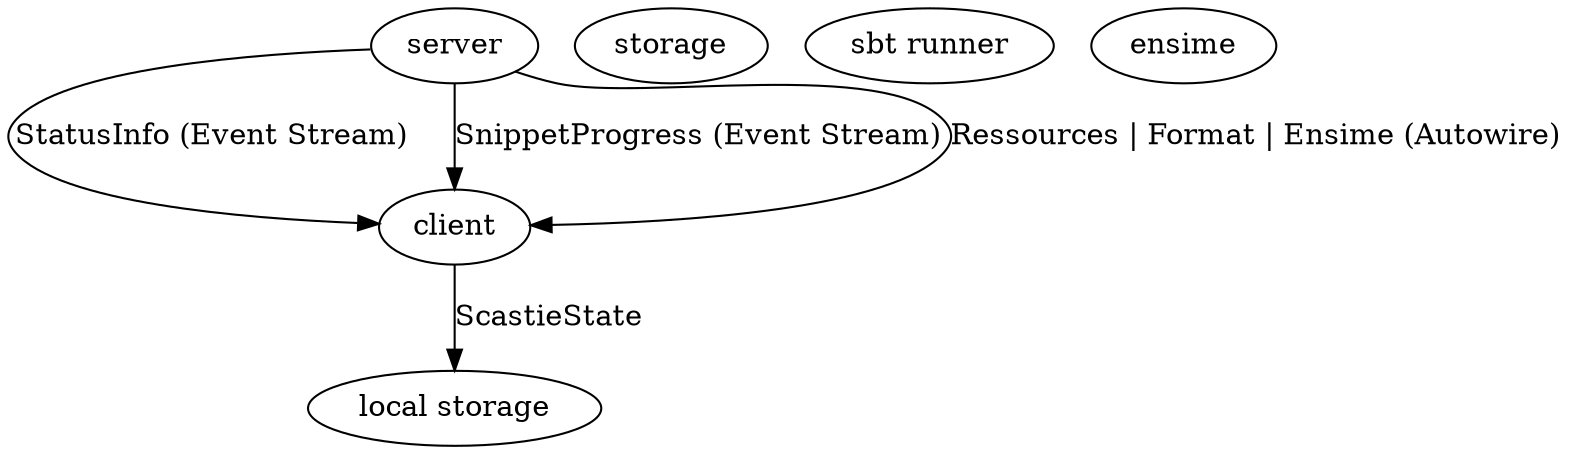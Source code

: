 digraph g{
  w -> c [label="StatusInfo (Event Stream)"]
  w -> c [label="SnippetProgress (Event Stream)"]
  w -> c [label="Ressources | Format | Ensime (Autowire)"]
  c -> ls [label="ScastieState"]
  
  ls [label="local storage"];
  c [label="client"];
  w [label="server"];
  ws [label="storage"]
  sr [label="sbt runner"];
  e [label="ensime"];
}